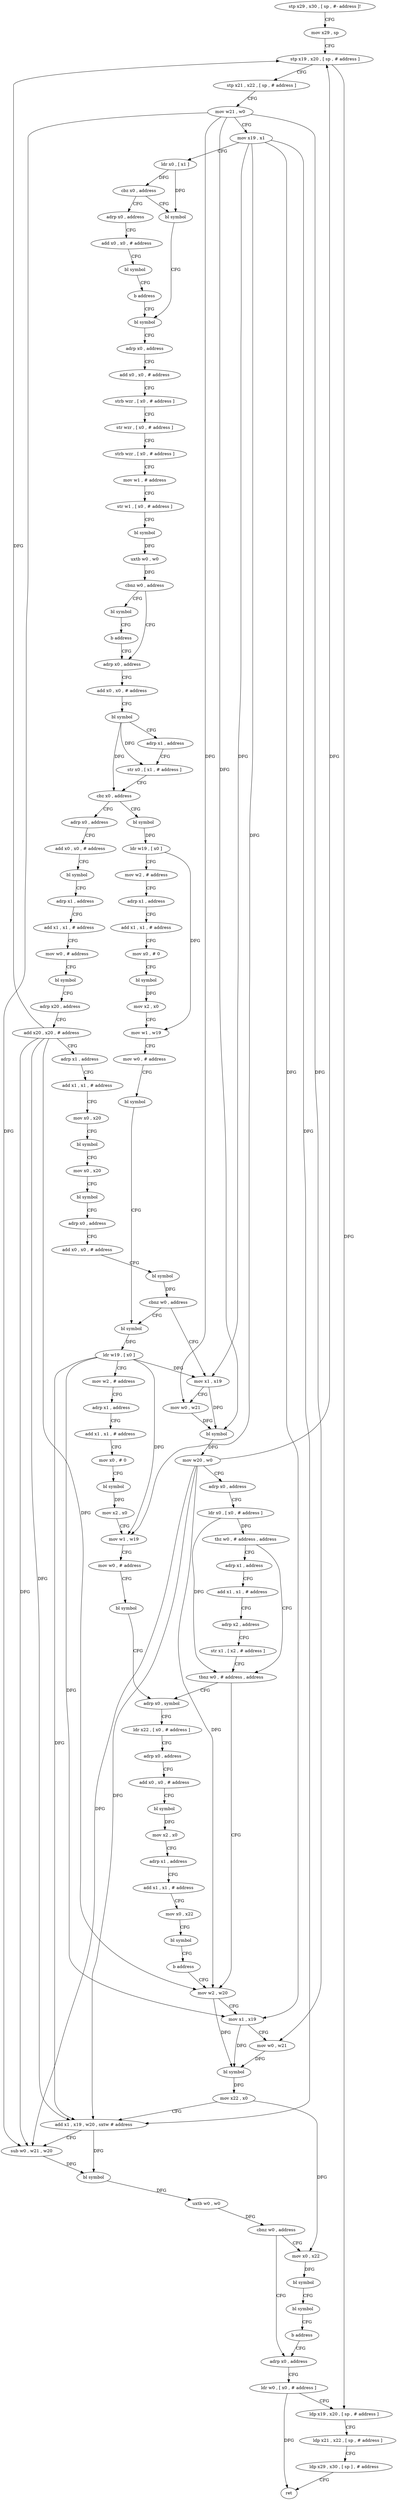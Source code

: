 digraph "func" {
"4212096" [label = "stp x29 , x30 , [ sp , #- address ]!" ]
"4212100" [label = "mov x29 , sp" ]
"4212104" [label = "stp x19 , x20 , [ sp , # address ]" ]
"4212108" [label = "stp x21 , x22 , [ sp , # address ]" ]
"4212112" [label = "mov w21 , w0" ]
"4212116" [label = "mov x19 , x1" ]
"4212120" [label = "ldr x0 , [ x1 ]" ]
"4212124" [label = "cbz x0 , address" ]
"4212388" [label = "adrp x0 , address" ]
"4212128" [label = "bl symbol" ]
"4212392" [label = "add x0 , x0 , # address" ]
"4212396" [label = "bl symbol" ]
"4212400" [label = "b address" ]
"4212132" [label = "bl symbol" ]
"4212136" [label = "adrp x0 , address" ]
"4212140" [label = "add x0 , x0 , # address" ]
"4212144" [label = "strb wzr , [ x0 , # address ]" ]
"4212148" [label = "str wzr , [ x0 , # address ]" ]
"4212152" [label = "strb wzr , [ x0 , # address ]" ]
"4212156" [label = "mov w1 , # address" ]
"4212160" [label = "str w1 , [ x0 , # address ]" ]
"4212164" [label = "bl symbol" ]
"4212168" [label = "uxtb w0 , w0" ]
"4212172" [label = "cbnz w0 , address" ]
"4212404" [label = "bl symbol" ]
"4212176" [label = "adrp x0 , address" ]
"4212408" [label = "b address" ]
"4212180" [label = "add x0 , x0 , # address" ]
"4212184" [label = "bl symbol" ]
"4212188" [label = "adrp x1 , address" ]
"4212192" [label = "str x0 , [ x1 , # address ]" ]
"4212196" [label = "cbz x0 , address" ]
"4212412" [label = "bl symbol" ]
"4212200" [label = "adrp x0 , address" ]
"4212416" [label = "ldr w19 , [ x0 ]" ]
"4212420" [label = "mov w2 , # address" ]
"4212424" [label = "adrp x1 , address" ]
"4212428" [label = "add x1 , x1 , # address" ]
"4212432" [label = "mov x0 , # 0" ]
"4212436" [label = "bl symbol" ]
"4212440" [label = "mov x2 , x0" ]
"4212444" [label = "mov w1 , w19" ]
"4212448" [label = "mov w0 , # address" ]
"4212452" [label = "bl symbol" ]
"4212456" [label = "bl symbol" ]
"4212204" [label = "add x0 , x0 , # address" ]
"4212208" [label = "bl symbol" ]
"4212212" [label = "adrp x1 , address" ]
"4212216" [label = "add x1 , x1 , # address" ]
"4212220" [label = "mov w0 , # address" ]
"4212224" [label = "bl symbol" ]
"4212228" [label = "adrp x20 , address" ]
"4212232" [label = "add x20 , x20 , # address" ]
"4212236" [label = "adrp x1 , address" ]
"4212240" [label = "add x1 , x1 , # address" ]
"4212244" [label = "mov x0 , x20" ]
"4212248" [label = "bl symbol" ]
"4212252" [label = "mov x0 , x20" ]
"4212256" [label = "bl symbol" ]
"4212260" [label = "adrp x0 , address" ]
"4212264" [label = "add x0 , x0 , # address" ]
"4212268" [label = "bl symbol" ]
"4212272" [label = "cbnz w0 , address" ]
"4212276" [label = "mov x1 , x19" ]
"4212324" [label = "mov w2 , w20" ]
"4212328" [label = "mov x1 , x19" ]
"4212332" [label = "mov w0 , w21" ]
"4212336" [label = "bl symbol" ]
"4212340" [label = "mov x22 , x0" ]
"4212344" [label = "add x1 , x19 , w20 , sxtw # address" ]
"4212348" [label = "sub w0 , w21 , w20" ]
"4212352" [label = "bl symbol" ]
"4212356" [label = "uxtb w0 , w0" ]
"4212360" [label = "cbnz w0 , address" ]
"4212544" [label = "mov x0 , x22" ]
"4212364" [label = "adrp x0 , address" ]
"4212460" [label = "ldr w19 , [ x0 ]" ]
"4212464" [label = "mov w2 , # address" ]
"4212468" [label = "adrp x1 , address" ]
"4212472" [label = "add x1 , x1 , # address" ]
"4212476" [label = "mov x0 , # 0" ]
"4212480" [label = "bl symbol" ]
"4212484" [label = "mov x2 , x0" ]
"4212488" [label = "mov w1 , w19" ]
"4212492" [label = "mov w0 , # address" ]
"4212496" [label = "bl symbol" ]
"4212500" [label = "adrp x0 , symbol" ]
"4212280" [label = "mov w0 , w21" ]
"4212284" [label = "bl symbol" ]
"4212288" [label = "mov w20 , w0" ]
"4212292" [label = "adrp x0 , address" ]
"4212296" [label = "ldr x0 , [ x0 , # address ]" ]
"4212300" [label = "tbz w0 , # address , address" ]
"4212320" [label = "tbnz w0 , # address , address" ]
"4212304" [label = "adrp x1 , address" ]
"4212548" [label = "bl symbol" ]
"4212552" [label = "bl symbol" ]
"4212556" [label = "b address" ]
"4212368" [label = "ldr w0 , [ x0 , # address ]" ]
"4212372" [label = "ldp x19 , x20 , [ sp , # address ]" ]
"4212376" [label = "ldp x21 , x22 , [ sp , # address ]" ]
"4212380" [label = "ldp x29 , x30 , [ sp ] , # address" ]
"4212384" [label = "ret" ]
"4212308" [label = "add x1 , x1 , # address" ]
"4212312" [label = "adrp x2 , address" ]
"4212316" [label = "str x1 , [ x2 , # address ]" ]
"4212504" [label = "ldr x22 , [ x0 , # address ]" ]
"4212508" [label = "adrp x0 , address" ]
"4212512" [label = "add x0 , x0 , # address" ]
"4212516" [label = "bl symbol" ]
"4212520" [label = "mov x2 , x0" ]
"4212524" [label = "adrp x1 , address" ]
"4212528" [label = "add x1 , x1 , # address" ]
"4212532" [label = "mov x0 , x22" ]
"4212536" [label = "bl symbol" ]
"4212540" [label = "b address" ]
"4212096" -> "4212100" [ label = "CFG" ]
"4212100" -> "4212104" [ label = "CFG" ]
"4212104" -> "4212108" [ label = "CFG" ]
"4212104" -> "4212372" [ label = "DFG" ]
"4212108" -> "4212112" [ label = "CFG" ]
"4212112" -> "4212116" [ label = "CFG" ]
"4212112" -> "4212280" [ label = "DFG" ]
"4212112" -> "4212284" [ label = "DFG" ]
"4212112" -> "4212332" [ label = "DFG" ]
"4212112" -> "4212348" [ label = "DFG" ]
"4212116" -> "4212120" [ label = "CFG" ]
"4212116" -> "4212488" [ label = "DFG" ]
"4212116" -> "4212276" [ label = "DFG" ]
"4212116" -> "4212328" [ label = "DFG" ]
"4212116" -> "4212344" [ label = "DFG" ]
"4212120" -> "4212124" [ label = "DFG" ]
"4212120" -> "4212128" [ label = "DFG" ]
"4212124" -> "4212388" [ label = "CFG" ]
"4212124" -> "4212128" [ label = "CFG" ]
"4212388" -> "4212392" [ label = "CFG" ]
"4212128" -> "4212132" [ label = "CFG" ]
"4212392" -> "4212396" [ label = "CFG" ]
"4212396" -> "4212400" [ label = "CFG" ]
"4212400" -> "4212132" [ label = "CFG" ]
"4212132" -> "4212136" [ label = "CFG" ]
"4212136" -> "4212140" [ label = "CFG" ]
"4212140" -> "4212144" [ label = "CFG" ]
"4212144" -> "4212148" [ label = "CFG" ]
"4212148" -> "4212152" [ label = "CFG" ]
"4212152" -> "4212156" [ label = "CFG" ]
"4212156" -> "4212160" [ label = "CFG" ]
"4212160" -> "4212164" [ label = "CFG" ]
"4212164" -> "4212168" [ label = "DFG" ]
"4212168" -> "4212172" [ label = "DFG" ]
"4212172" -> "4212404" [ label = "CFG" ]
"4212172" -> "4212176" [ label = "CFG" ]
"4212404" -> "4212408" [ label = "CFG" ]
"4212176" -> "4212180" [ label = "CFG" ]
"4212408" -> "4212176" [ label = "CFG" ]
"4212180" -> "4212184" [ label = "CFG" ]
"4212184" -> "4212188" [ label = "CFG" ]
"4212184" -> "4212192" [ label = "DFG" ]
"4212184" -> "4212196" [ label = "DFG" ]
"4212188" -> "4212192" [ label = "CFG" ]
"4212192" -> "4212196" [ label = "CFG" ]
"4212196" -> "4212412" [ label = "CFG" ]
"4212196" -> "4212200" [ label = "CFG" ]
"4212412" -> "4212416" [ label = "DFG" ]
"4212200" -> "4212204" [ label = "CFG" ]
"4212416" -> "4212420" [ label = "CFG" ]
"4212416" -> "4212444" [ label = "DFG" ]
"4212420" -> "4212424" [ label = "CFG" ]
"4212424" -> "4212428" [ label = "CFG" ]
"4212428" -> "4212432" [ label = "CFG" ]
"4212432" -> "4212436" [ label = "CFG" ]
"4212436" -> "4212440" [ label = "DFG" ]
"4212440" -> "4212444" [ label = "CFG" ]
"4212444" -> "4212448" [ label = "CFG" ]
"4212448" -> "4212452" [ label = "CFG" ]
"4212452" -> "4212456" [ label = "CFG" ]
"4212456" -> "4212460" [ label = "DFG" ]
"4212204" -> "4212208" [ label = "CFG" ]
"4212208" -> "4212212" [ label = "CFG" ]
"4212212" -> "4212216" [ label = "CFG" ]
"4212216" -> "4212220" [ label = "CFG" ]
"4212220" -> "4212224" [ label = "CFG" ]
"4212224" -> "4212228" [ label = "CFG" ]
"4212228" -> "4212232" [ label = "CFG" ]
"4212232" -> "4212236" [ label = "CFG" ]
"4212232" -> "4212104" [ label = "DFG" ]
"4212232" -> "4212324" [ label = "DFG" ]
"4212232" -> "4212344" [ label = "DFG" ]
"4212232" -> "4212348" [ label = "DFG" ]
"4212236" -> "4212240" [ label = "CFG" ]
"4212240" -> "4212244" [ label = "CFG" ]
"4212244" -> "4212248" [ label = "CFG" ]
"4212248" -> "4212252" [ label = "CFG" ]
"4212252" -> "4212256" [ label = "CFG" ]
"4212256" -> "4212260" [ label = "CFG" ]
"4212260" -> "4212264" [ label = "CFG" ]
"4212264" -> "4212268" [ label = "CFG" ]
"4212268" -> "4212272" [ label = "DFG" ]
"4212272" -> "4212456" [ label = "CFG" ]
"4212272" -> "4212276" [ label = "CFG" ]
"4212276" -> "4212280" [ label = "CFG" ]
"4212276" -> "4212284" [ label = "DFG" ]
"4212324" -> "4212328" [ label = "CFG" ]
"4212324" -> "4212336" [ label = "DFG" ]
"4212328" -> "4212332" [ label = "CFG" ]
"4212328" -> "4212336" [ label = "DFG" ]
"4212332" -> "4212336" [ label = "DFG" ]
"4212336" -> "4212340" [ label = "DFG" ]
"4212340" -> "4212344" [ label = "CFG" ]
"4212340" -> "4212544" [ label = "DFG" ]
"4212344" -> "4212348" [ label = "CFG" ]
"4212344" -> "4212352" [ label = "DFG" ]
"4212348" -> "4212352" [ label = "DFG" ]
"4212352" -> "4212356" [ label = "DFG" ]
"4212356" -> "4212360" [ label = "DFG" ]
"4212360" -> "4212544" [ label = "CFG" ]
"4212360" -> "4212364" [ label = "CFG" ]
"4212544" -> "4212548" [ label = "DFG" ]
"4212364" -> "4212368" [ label = "CFG" ]
"4212460" -> "4212464" [ label = "CFG" ]
"4212460" -> "4212488" [ label = "DFG" ]
"4212460" -> "4212276" [ label = "DFG" ]
"4212460" -> "4212328" [ label = "DFG" ]
"4212460" -> "4212344" [ label = "DFG" ]
"4212464" -> "4212468" [ label = "CFG" ]
"4212468" -> "4212472" [ label = "CFG" ]
"4212472" -> "4212476" [ label = "CFG" ]
"4212476" -> "4212480" [ label = "CFG" ]
"4212480" -> "4212484" [ label = "DFG" ]
"4212484" -> "4212488" [ label = "CFG" ]
"4212488" -> "4212492" [ label = "CFG" ]
"4212492" -> "4212496" [ label = "CFG" ]
"4212496" -> "4212500" [ label = "CFG" ]
"4212500" -> "4212504" [ label = "CFG" ]
"4212280" -> "4212284" [ label = "DFG" ]
"4212284" -> "4212288" [ label = "DFG" ]
"4212288" -> "4212292" [ label = "CFG" ]
"4212288" -> "4212104" [ label = "DFG" ]
"4212288" -> "4212324" [ label = "DFG" ]
"4212288" -> "4212344" [ label = "DFG" ]
"4212288" -> "4212348" [ label = "DFG" ]
"4212292" -> "4212296" [ label = "CFG" ]
"4212296" -> "4212300" [ label = "DFG" ]
"4212296" -> "4212320" [ label = "DFG" ]
"4212300" -> "4212320" [ label = "CFG" ]
"4212300" -> "4212304" [ label = "CFG" ]
"4212320" -> "4212500" [ label = "CFG" ]
"4212320" -> "4212324" [ label = "CFG" ]
"4212304" -> "4212308" [ label = "CFG" ]
"4212548" -> "4212552" [ label = "CFG" ]
"4212552" -> "4212556" [ label = "CFG" ]
"4212556" -> "4212364" [ label = "CFG" ]
"4212368" -> "4212372" [ label = "CFG" ]
"4212368" -> "4212384" [ label = "DFG" ]
"4212372" -> "4212376" [ label = "CFG" ]
"4212376" -> "4212380" [ label = "CFG" ]
"4212380" -> "4212384" [ label = "CFG" ]
"4212308" -> "4212312" [ label = "CFG" ]
"4212312" -> "4212316" [ label = "CFG" ]
"4212316" -> "4212320" [ label = "CFG" ]
"4212504" -> "4212508" [ label = "CFG" ]
"4212508" -> "4212512" [ label = "CFG" ]
"4212512" -> "4212516" [ label = "CFG" ]
"4212516" -> "4212520" [ label = "DFG" ]
"4212520" -> "4212524" [ label = "CFG" ]
"4212524" -> "4212528" [ label = "CFG" ]
"4212528" -> "4212532" [ label = "CFG" ]
"4212532" -> "4212536" [ label = "CFG" ]
"4212536" -> "4212540" [ label = "CFG" ]
"4212540" -> "4212324" [ label = "CFG" ]
}
